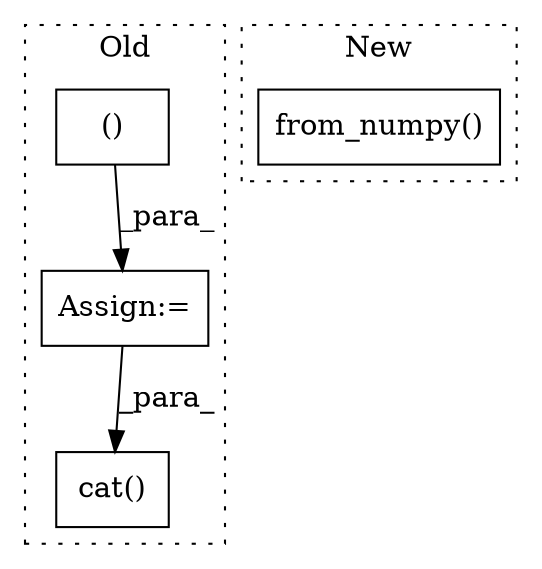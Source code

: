 digraph G {
subgraph cluster0 {
1 [label="cat()" a="75" s="5411,5431" l="10,1" shape="box"];
3 [label="Assign:=" a="68" s="5137" l="3" shape="box"];
4 [label="()" a="54" s="4426" l="21" shape="box"];
label = "Old";
style="dotted";
}
subgraph cluster1 {
2 [label="from_numpy()" a="75" s="4855,4883" l="17,1" shape="box"];
label = "New";
style="dotted";
}
3 -> 1 [label="_para_"];
4 -> 3 [label="_para_"];
}